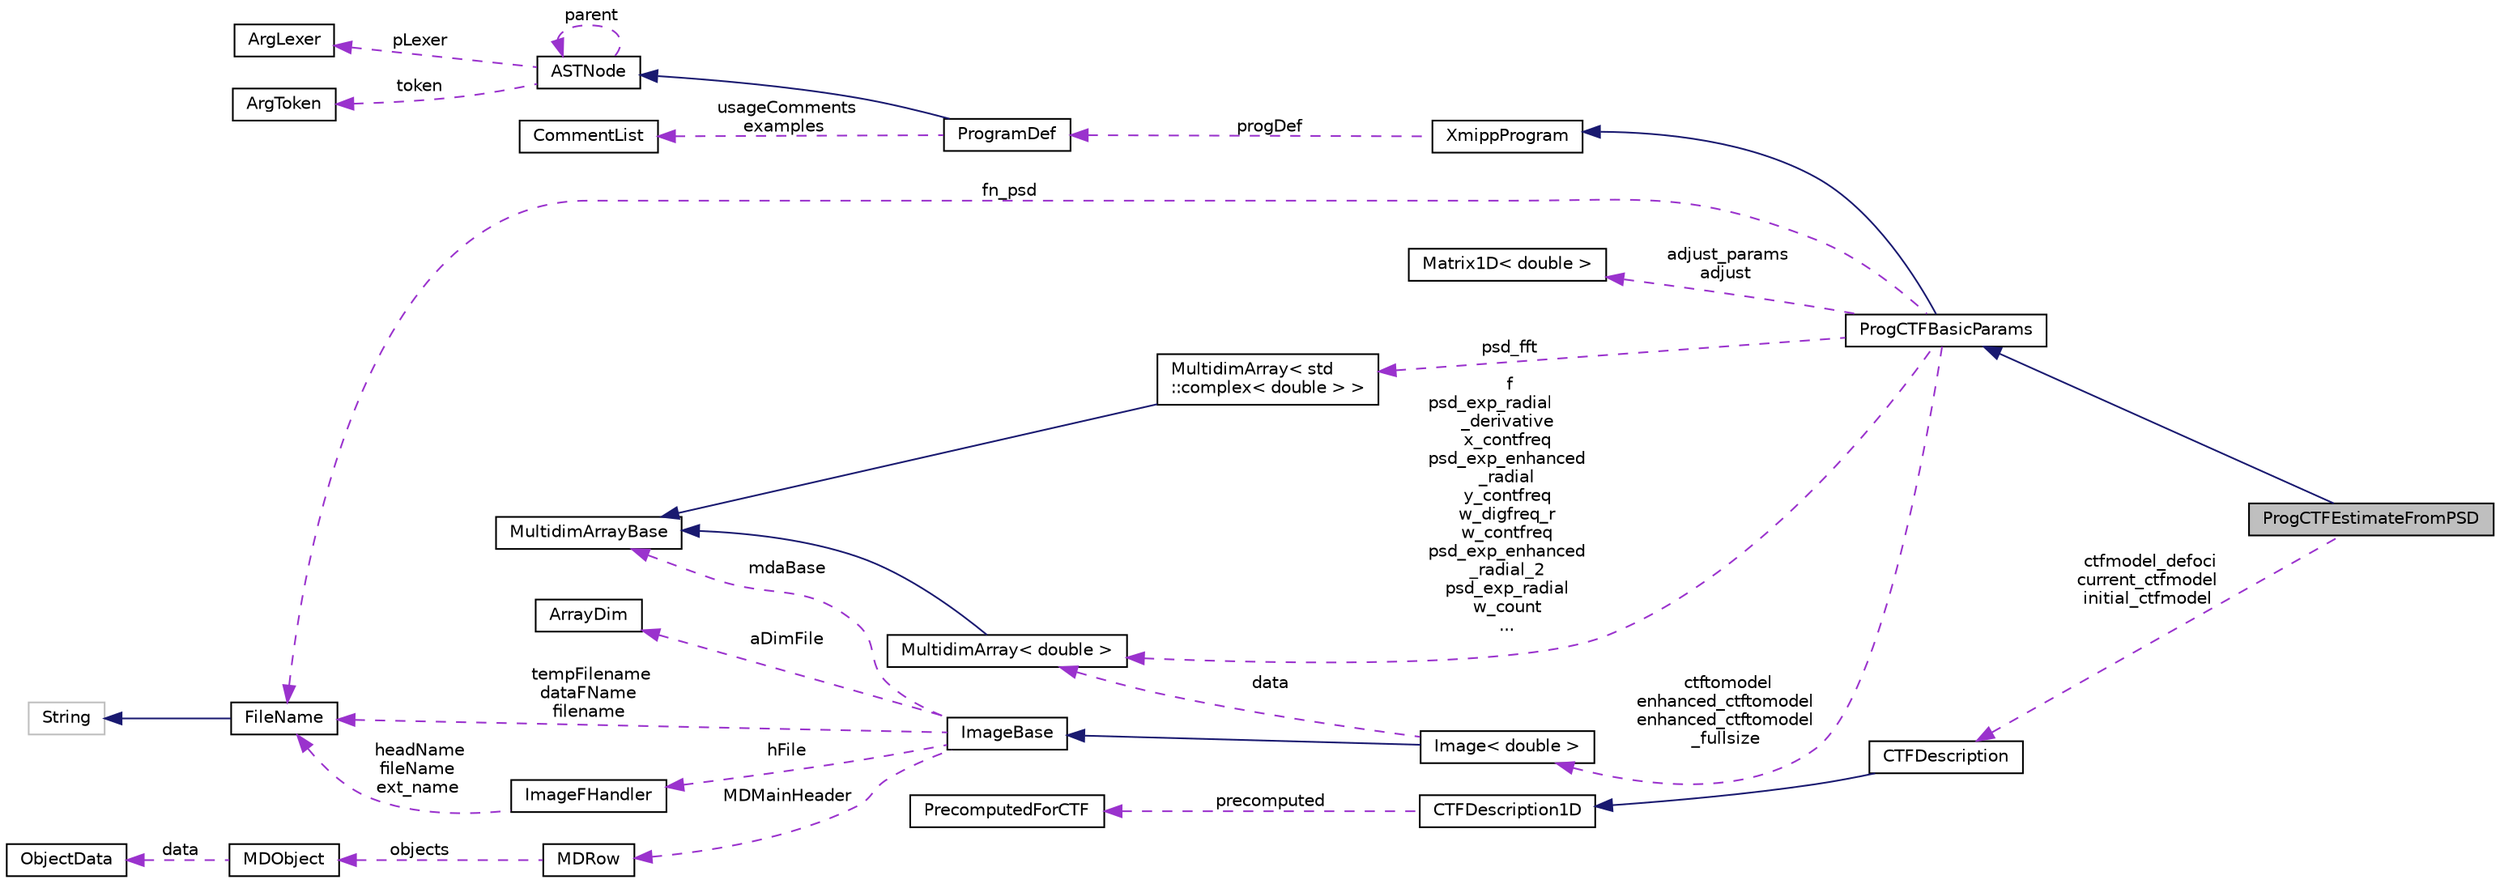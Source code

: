 digraph "ProgCTFEstimateFromPSD"
{
  edge [fontname="Helvetica",fontsize="10",labelfontname="Helvetica",labelfontsize="10"];
  node [fontname="Helvetica",fontsize="10",shape=record];
  rankdir="LR";
  Node3 [label="ProgCTFEstimateFromPSD",height=0.2,width=0.4,color="black", fillcolor="grey75", style="filled", fontcolor="black"];
  Node4 -> Node3 [dir="back",color="midnightblue",fontsize="10",style="solid",fontname="Helvetica"];
  Node4 [label="ProgCTFBasicParams",height=0.2,width=0.4,color="black", fillcolor="white", style="filled",URL="$classProgCTFBasicParams.html"];
  Node5 -> Node4 [dir="back",color="midnightblue",fontsize="10",style="solid",fontname="Helvetica"];
  Node5 [label="XmippProgram",height=0.2,width=0.4,color="black", fillcolor="white", style="filled",URL="$classXmippProgram.html"];
  Node6 -> Node5 [dir="back",color="darkorchid3",fontsize="10",style="dashed",label=" progDef" ,fontname="Helvetica"];
  Node6 [label="ProgramDef",height=0.2,width=0.4,color="black", fillcolor="white", style="filled",URL="$classProgramDef.html"];
  Node7 -> Node6 [dir="back",color="midnightblue",fontsize="10",style="solid",fontname="Helvetica"];
  Node7 [label="ASTNode",height=0.2,width=0.4,color="black", fillcolor="white", style="filled",URL="$classASTNode.html"];
  Node8 -> Node7 [dir="back",color="darkorchid3",fontsize="10",style="dashed",label=" token" ,fontname="Helvetica"];
  Node8 [label="ArgToken",height=0.2,width=0.4,color="black", fillcolor="white", style="filled",URL="$classArgToken.html"];
  Node9 -> Node7 [dir="back",color="darkorchid3",fontsize="10",style="dashed",label=" pLexer" ,fontname="Helvetica"];
  Node9 [label="ArgLexer",height=0.2,width=0.4,color="black", fillcolor="white", style="filled",URL="$classArgLexer.html"];
  Node7 -> Node7 [dir="back",color="darkorchid3",fontsize="10",style="dashed",label=" parent" ,fontname="Helvetica"];
  Node10 -> Node6 [dir="back",color="darkorchid3",fontsize="10",style="dashed",label=" usageComments\nexamples" ,fontname="Helvetica"];
  Node10 [label="CommentList",height=0.2,width=0.4,color="black", fillcolor="white", style="filled",URL="$classCommentList.html"];
  Node11 -> Node4 [dir="back",color="darkorchid3",fontsize="10",style="dashed",label=" adjust_params\nadjust" ,fontname="Helvetica"];
  Node11 [label="Matrix1D\< double \>",height=0.2,width=0.4,color="black", fillcolor="white", style="filled",URL="$classMatrix1D.html"];
  Node12 -> Node4 [dir="back",color="darkorchid3",fontsize="10",style="dashed",label=" ctftomodel\nenhanced_ctftomodel\nenhanced_ctftomodel\l_fullsize" ,fontname="Helvetica"];
  Node12 [label="Image\< double \>",height=0.2,width=0.4,color="black", fillcolor="white", style="filled",URL="$classImage.html"];
  Node13 -> Node12 [dir="back",color="midnightblue",fontsize="10",style="solid",fontname="Helvetica"];
  Node13 [label="ImageBase",height=0.2,width=0.4,color="black", fillcolor="white", style="filled",URL="$classImageBase.html",tooltip="Image base class. "];
  Node14 -> Node13 [dir="back",color="darkorchid3",fontsize="10",style="dashed",label=" mdaBase" ,fontname="Helvetica"];
  Node14 [label="MultidimArrayBase",height=0.2,width=0.4,color="black", fillcolor="white", style="filled",URL="$classMultidimArrayBase.html"];
  Node15 -> Node13 [dir="back",color="darkorchid3",fontsize="10",style="dashed",label=" hFile" ,fontname="Helvetica"];
  Node15 [label="ImageFHandler",height=0.2,width=0.4,color="black", fillcolor="white", style="filled",URL="$structImageFHandler.html"];
  Node16 -> Node15 [dir="back",color="darkorchid3",fontsize="10",style="dashed",label=" headName\nfileName\next_name" ,fontname="Helvetica"];
  Node16 [label="FileName",height=0.2,width=0.4,color="black", fillcolor="white", style="filled",URL="$classFileName.html"];
  Node17 -> Node16 [dir="back",color="midnightblue",fontsize="10",style="solid",fontname="Helvetica"];
  Node17 [label="String",height=0.2,width=0.4,color="grey75", fillcolor="white", style="filled"];
  Node18 -> Node13 [dir="back",color="darkorchid3",fontsize="10",style="dashed",label=" MDMainHeader" ,fontname="Helvetica"];
  Node18 [label="MDRow",height=0.2,width=0.4,color="black", fillcolor="white", style="filled",URL="$classMDRow.html"];
  Node19 -> Node18 [dir="back",color="darkorchid3",fontsize="10",style="dashed",label=" objects" ,fontname="Helvetica"];
  Node19 [label="MDObject",height=0.2,width=0.4,color="black", fillcolor="white", style="filled",URL="$classMDObject.html"];
  Node20 -> Node19 [dir="back",color="darkorchid3",fontsize="10",style="dashed",label=" data" ,fontname="Helvetica"];
  Node20 [label="ObjectData",height=0.2,width=0.4,color="black", fillcolor="white", style="filled",URL="$unionObjectData.html"];
  Node21 -> Node13 [dir="back",color="darkorchid3",fontsize="10",style="dashed",label=" aDimFile" ,fontname="Helvetica"];
  Node21 [label="ArrayDim",height=0.2,width=0.4,color="black", fillcolor="white", style="filled",URL="$structArrayDim.html"];
  Node16 -> Node13 [dir="back",color="darkorchid3",fontsize="10",style="dashed",label=" tempFilename\ndataFName\nfilename" ,fontname="Helvetica"];
  Node22 -> Node12 [dir="back",color="darkorchid3",fontsize="10",style="dashed",label=" data" ,fontname="Helvetica"];
  Node22 [label="MultidimArray\< double \>",height=0.2,width=0.4,color="black", fillcolor="white", style="filled",URL="$classMultidimArray.html"];
  Node14 -> Node22 [dir="back",color="midnightblue",fontsize="10",style="solid",fontname="Helvetica"];
  Node22 -> Node4 [dir="back",color="darkorchid3",fontsize="10",style="dashed",label=" f\npsd_exp_radial\l_derivative\nx_contfreq\npsd_exp_enhanced\l_radial\ny_contfreq\nw_digfreq_r\nw_contfreq\npsd_exp_enhanced\l_radial_2\npsd_exp_radial\nw_count\n..." ,fontname="Helvetica"];
  Node23 -> Node4 [dir="back",color="darkorchid3",fontsize="10",style="dashed",label=" psd_fft" ,fontname="Helvetica"];
  Node23 [label="MultidimArray\< std\l::complex\< double \> \>",height=0.2,width=0.4,color="black", fillcolor="white", style="filled",URL="$classMultidimArray.html"];
  Node14 -> Node23 [dir="back",color="midnightblue",fontsize="10",style="solid",fontname="Helvetica"];
  Node16 -> Node4 [dir="back",color="darkorchid3",fontsize="10",style="dashed",label=" fn_psd" ,fontname="Helvetica"];
  Node24 -> Node3 [dir="back",color="darkorchid3",fontsize="10",style="dashed",label=" ctfmodel_defoci\ncurrent_ctfmodel\ninitial_ctfmodel" ,fontname="Helvetica"];
  Node24 [label="CTFDescription",height=0.2,width=0.4,color="black", fillcolor="white", style="filled",URL="$classCTFDescription.html"];
  Node25 -> Node24 [dir="back",color="midnightblue",fontsize="10",style="solid",fontname="Helvetica"];
  Node25 [label="CTFDescription1D",height=0.2,width=0.4,color="black", fillcolor="white", style="filled",URL="$classCTFDescription1D.html"];
  Node26 -> Node25 [dir="back",color="darkorchid3",fontsize="10",style="dashed",label=" precomputed" ,fontname="Helvetica"];
  Node26 [label="PrecomputedForCTF",height=0.2,width=0.4,color="black", fillcolor="white", style="filled",URL="$classPrecomputedForCTF.html"];
}
